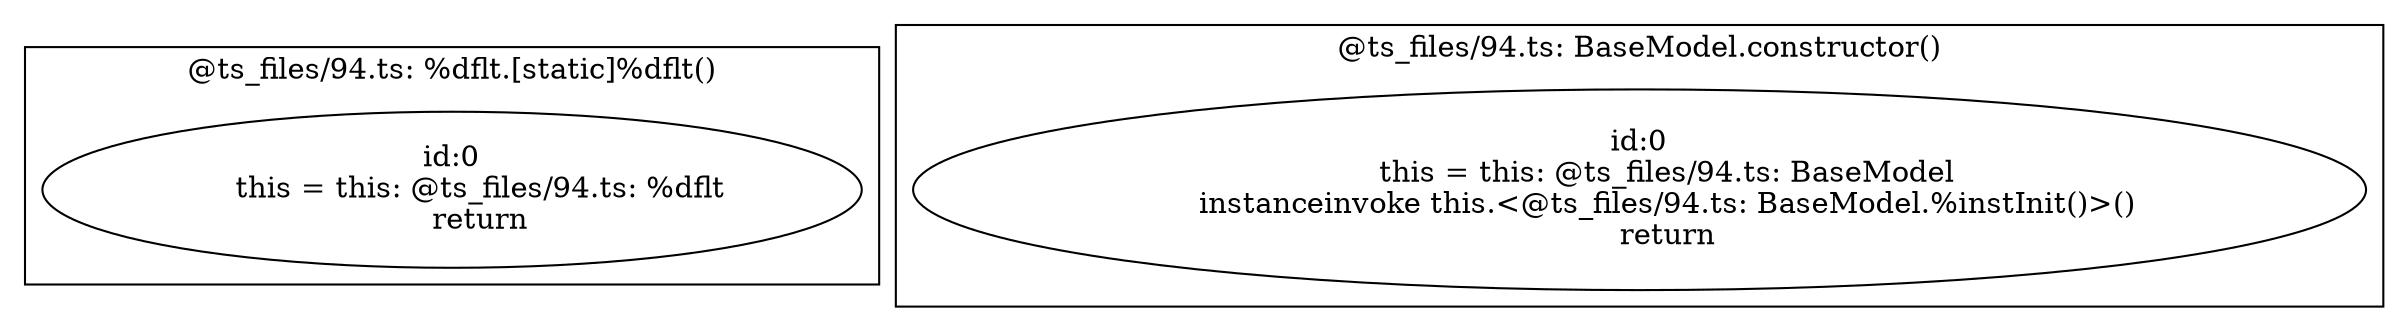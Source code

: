 digraph "94.ts" {
subgraph "cluster_@ts_files/94.ts: %dflt.[static]%dflt()" {
  label="@ts_files/94.ts: %dflt.[static]%dflt()";
  Node33290 [label="id:0
      this = this: @ts_files/94.ts: %dflt
      return"];
}
subgraph "cluster_@ts_files/94.ts: BaseModel.constructor()" {
  label="@ts_files/94.ts: BaseModel.constructor()";
  Node36690 [label="id:0
      this = this: @ts_files/94.ts: BaseModel
      instanceinvoke this.<@ts_files/94.ts: BaseModel.%instInit()>()
      return"];
}
}

